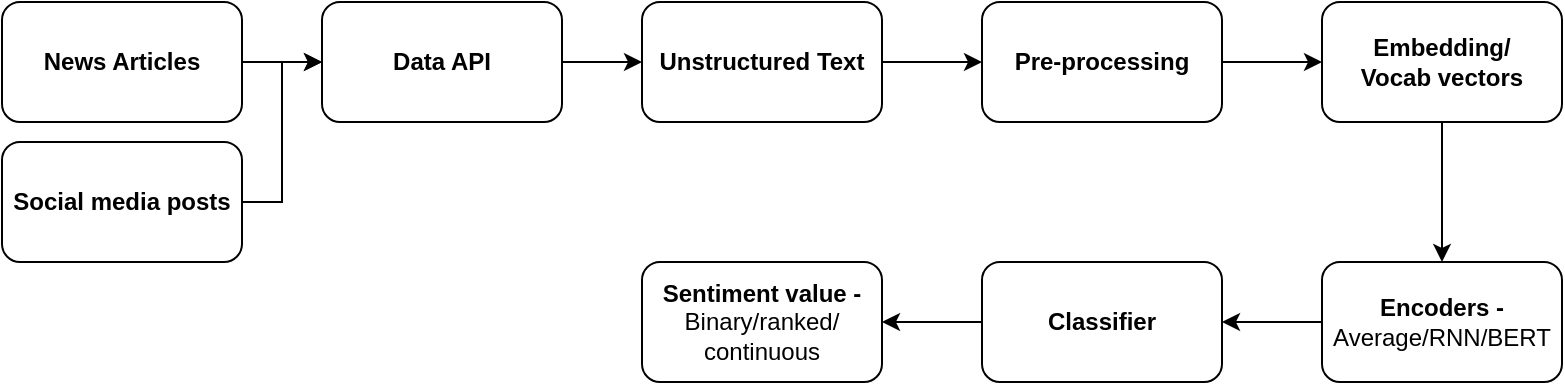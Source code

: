 <mxfile version="13.6.2" type="device"><diagram id="-HJknA64etbPSb_UbhZ1" name="Page-1"><mxGraphModel dx="1038" dy="548" grid="1" gridSize="10" guides="1" tooltips="1" connect="1" arrows="1" fold="1" page="1" pageScale="1" pageWidth="1169" pageHeight="827" math="0" shadow="0"><root><mxCell id="0"/><mxCell id="1" parent="0"/><mxCell id="IqDrjgGhDdQCh1Z-8n01-13" value="" style="edgeStyle=orthogonalEdgeStyle;rounded=0;orthogonalLoop=1;jettySize=auto;html=1;" parent="1" source="IqDrjgGhDdQCh1Z-8n01-1" target="IqDrjgGhDdQCh1Z-8n01-12" edge="1"><mxGeometry relative="1" as="geometry"/></mxCell><mxCell id="IqDrjgGhDdQCh1Z-8n01-1" value="&lt;b&gt;Unstructured Text&lt;/b&gt;" style="rounded=1;whiteSpace=wrap;html=1;" parent="1" vertex="1"><mxGeometry x="350" y="130" width="120" height="60" as="geometry"/></mxCell><mxCell id="IqDrjgGhDdQCh1Z-8n01-6" value="" style="edgeStyle=orthogonalEdgeStyle;rounded=0;orthogonalLoop=1;jettySize=auto;html=1;" parent="1" source="IqDrjgGhDdQCh1Z-8n01-3" target="IqDrjgGhDdQCh1Z-8n01-5" edge="1"><mxGeometry relative="1" as="geometry"/></mxCell><mxCell id="IqDrjgGhDdQCh1Z-8n01-3" value="&lt;b&gt;Embedding/&lt;br&gt;Vocab vectors&lt;/b&gt;" style="rounded=1;whiteSpace=wrap;html=1;" parent="1" vertex="1"><mxGeometry x="690" y="130" width="120" height="60" as="geometry"/></mxCell><mxCell id="IqDrjgGhDdQCh1Z-8n01-8" value="" style="edgeStyle=orthogonalEdgeStyle;rounded=0;orthogonalLoop=1;jettySize=auto;html=1;" parent="1" source="IqDrjgGhDdQCh1Z-8n01-5" target="IqDrjgGhDdQCh1Z-8n01-7" edge="1"><mxGeometry relative="1" as="geometry"/></mxCell><mxCell id="IqDrjgGhDdQCh1Z-8n01-5" value="&lt;b&gt;Encoders -&lt;br&gt;&lt;/b&gt;Average/RNN/BERT" style="rounded=1;whiteSpace=wrap;html=1;" parent="1" vertex="1"><mxGeometry x="690" y="260" width="120" height="60" as="geometry"/></mxCell><mxCell id="IqDrjgGhDdQCh1Z-8n01-11" value="" style="edgeStyle=orthogonalEdgeStyle;rounded=0;orthogonalLoop=1;jettySize=auto;html=1;" parent="1" source="IqDrjgGhDdQCh1Z-8n01-7" target="IqDrjgGhDdQCh1Z-8n01-10" edge="1"><mxGeometry relative="1" as="geometry"/></mxCell><mxCell id="IqDrjgGhDdQCh1Z-8n01-7" value="&lt;b&gt;Classifier&lt;/b&gt;" style="rounded=1;whiteSpace=wrap;html=1;" parent="1" vertex="1"><mxGeometry x="520" y="260" width="120" height="60" as="geometry"/></mxCell><mxCell id="IqDrjgGhDdQCh1Z-8n01-10" value="&lt;b&gt;Sentiment value -&lt;/b&gt;&lt;br&gt;Binary/ranked/&lt;br&gt;continuous" style="rounded=1;whiteSpace=wrap;html=1;" parent="1" vertex="1"><mxGeometry x="350" y="260" width="120" height="60" as="geometry"/></mxCell><mxCell id="IqDrjgGhDdQCh1Z-8n01-14" value="" style="edgeStyle=orthogonalEdgeStyle;rounded=0;orthogonalLoop=1;jettySize=auto;html=1;" parent="1" source="IqDrjgGhDdQCh1Z-8n01-12" target="IqDrjgGhDdQCh1Z-8n01-3" edge="1"><mxGeometry relative="1" as="geometry"/></mxCell><mxCell id="IqDrjgGhDdQCh1Z-8n01-12" value="&lt;b&gt;Pre-processing&lt;/b&gt;" style="rounded=1;whiteSpace=wrap;html=1;" parent="1" vertex="1"><mxGeometry x="520" y="130" width="120" height="60" as="geometry"/></mxCell><mxCell id="ppk9_STStOsZwBtZwWY8-5" style="edgeStyle=orthogonalEdgeStyle;rounded=0;orthogonalLoop=1;jettySize=auto;html=1;entryX=0;entryY=0.5;entryDx=0;entryDy=0;" edge="1" parent="1" source="sBIXQ4jGOhKIK8AMvl-K-1" target="ppk9_STStOsZwBtZwWY8-2"><mxGeometry relative="1" as="geometry"/></mxCell><mxCell id="sBIXQ4jGOhKIK8AMvl-K-1" value="&lt;b&gt;News Articles&lt;/b&gt;" style="rounded=1;whiteSpace=wrap;html=1;" parent="1" vertex="1"><mxGeometry x="30" y="130" width="120" height="60" as="geometry"/></mxCell><mxCell id="ppk9_STStOsZwBtZwWY8-6" style="edgeStyle=orthogonalEdgeStyle;rounded=0;orthogonalLoop=1;jettySize=auto;html=1;entryX=0;entryY=0.5;entryDx=0;entryDy=0;" edge="1" parent="1" source="sBIXQ4jGOhKIK8AMvl-K-3" target="ppk9_STStOsZwBtZwWY8-2"><mxGeometry relative="1" as="geometry"/></mxCell><mxCell id="sBIXQ4jGOhKIK8AMvl-K-3" value="&lt;b&gt;Social media posts&lt;/b&gt;" style="rounded=1;whiteSpace=wrap;html=1;" parent="1" vertex="1"><mxGeometry x="30" y="200" width="120" height="60" as="geometry"/></mxCell><mxCell id="ppk9_STStOsZwBtZwWY8-4" value="" style="edgeStyle=orthogonalEdgeStyle;rounded=0;orthogonalLoop=1;jettySize=auto;html=1;" edge="1" parent="1" source="ppk9_STStOsZwBtZwWY8-2" target="IqDrjgGhDdQCh1Z-8n01-1"><mxGeometry relative="1" as="geometry"/></mxCell><mxCell id="ppk9_STStOsZwBtZwWY8-2" value="&lt;b&gt;Data API&lt;/b&gt;" style="whiteSpace=wrap;html=1;rounded=1;" vertex="1" parent="1"><mxGeometry x="190" y="130" width="120" height="60" as="geometry"/></mxCell></root></mxGraphModel></diagram></mxfile>